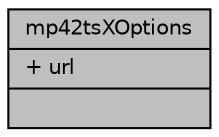 digraph "mp42tsXOptions"
{
 // INTERACTIVE_SVG=YES
  edge [fontname="Helvetica",fontsize="10",labelfontname="Helvetica",labelfontsize="10"];
  node [fontname="Helvetica",fontsize="10",shape=record];
  Node1 [label="{mp42tsXOptions\n|+ url\l|}",height=0.2,width=0.4,color="black", fillcolor="grey75", style="filled", fontcolor="black"];
}
